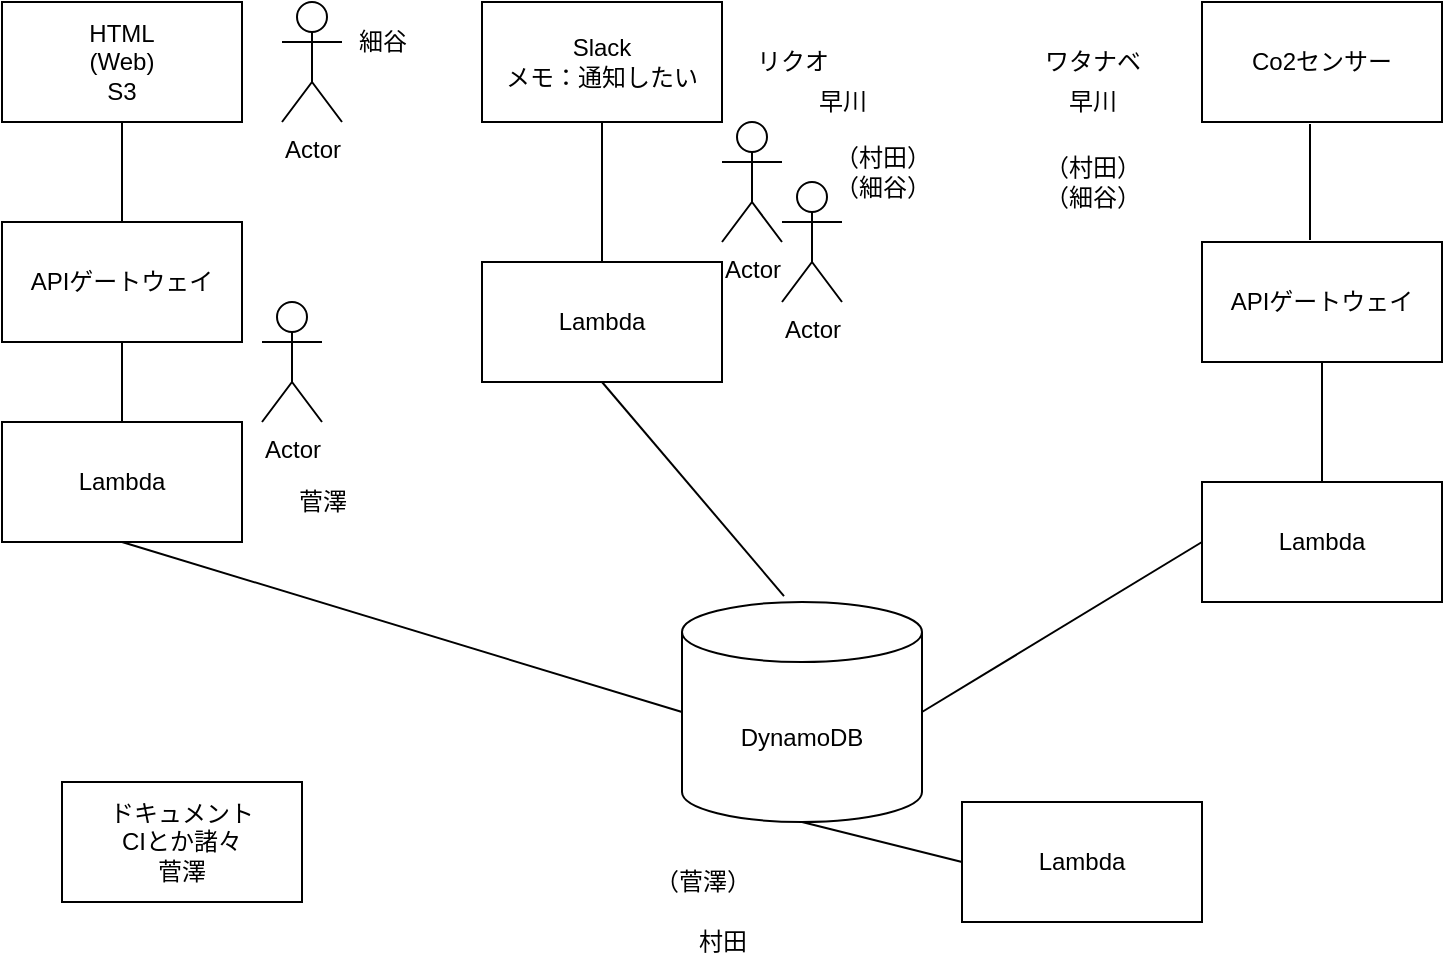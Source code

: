 <mxfile version="13.10.2" type="github">
  <diagram id="Kl9aq-OrJeXGvBXeG-zX" name="Page-1">
    <mxGraphModel dx="946" dy="614" grid="1" gridSize="10" guides="1" tooltips="1" connect="1" arrows="1" fold="1" page="1" pageScale="1" pageWidth="827" pageHeight="1169" math="0" shadow="0">
      <root>
        <mxCell id="0" />
        <mxCell id="1" parent="0" />
        <mxCell id="1zzwiNLail2aTzaXNGsR-1" value="Co2センサー" style="rounded=0;whiteSpace=wrap;html=1;" vertex="1" parent="1">
          <mxGeometry x="640" y="40" width="120" height="60" as="geometry" />
        </mxCell>
        <mxCell id="1zzwiNLail2aTzaXNGsR-2" value="APIゲートウェイ" style="rounded=0;whiteSpace=wrap;html=1;" vertex="1" parent="1">
          <mxGeometry x="640" y="160" width="120" height="60" as="geometry" />
        </mxCell>
        <mxCell id="1zzwiNLail2aTzaXNGsR-3" value="Lambda" style="rounded=0;whiteSpace=wrap;html=1;" vertex="1" parent="1">
          <mxGeometry x="640" y="280" width="120" height="60" as="geometry" />
        </mxCell>
        <mxCell id="1zzwiNLail2aTzaXNGsR-5" value="" style="endArrow=none;html=1;entryX=0.45;entryY=1.017;entryDx=0;entryDy=0;entryPerimeter=0;exitX=0.45;exitY=-0.017;exitDx=0;exitDy=0;exitPerimeter=0;" edge="1" parent="1" source="1zzwiNLail2aTzaXNGsR-2" target="1zzwiNLail2aTzaXNGsR-1">
          <mxGeometry width="50" height="50" relative="1" as="geometry">
            <mxPoint x="570" y="150" as="sourcePoint" />
            <mxPoint x="620" y="100" as="targetPoint" />
            <Array as="points">
              <mxPoint x="694" y="140" />
            </Array>
          </mxGeometry>
        </mxCell>
        <mxCell id="1zzwiNLail2aTzaXNGsR-6" value="" style="endArrow=none;html=1;entryX=0.5;entryY=1;entryDx=0;entryDy=0;exitX=0.5;exitY=0;exitDx=0;exitDy=0;" edge="1" parent="1" source="1zzwiNLail2aTzaXNGsR-3" target="1zzwiNLail2aTzaXNGsR-2">
          <mxGeometry width="50" height="50" relative="1" as="geometry">
            <mxPoint x="560" y="270" as="sourcePoint" />
            <mxPoint x="610" y="220" as="targetPoint" />
          </mxGeometry>
        </mxCell>
        <mxCell id="1zzwiNLail2aTzaXNGsR-8" value="DynamoDB" style="shape=cylinder3;whiteSpace=wrap;html=1;boundedLbl=1;backgroundOutline=1;size=15;" vertex="1" parent="1">
          <mxGeometry x="380" y="340" width="120" height="110" as="geometry" />
        </mxCell>
        <mxCell id="1zzwiNLail2aTzaXNGsR-9" value="" style="endArrow=none;html=1;entryX=0;entryY=0.5;entryDx=0;entryDy=0;exitX=1;exitY=0.5;exitDx=0;exitDy=0;exitPerimeter=0;" edge="1" parent="1" source="1zzwiNLail2aTzaXNGsR-8" target="1zzwiNLail2aTzaXNGsR-3">
          <mxGeometry width="50" height="50" relative="1" as="geometry">
            <mxPoint x="390" y="310" as="sourcePoint" />
            <mxPoint x="440" y="260" as="targetPoint" />
          </mxGeometry>
        </mxCell>
        <mxCell id="1zzwiNLail2aTzaXNGsR-10" value="HTML&lt;br&gt;(Web)&lt;br&gt;S3" style="rounded=0;whiteSpace=wrap;html=1;" vertex="1" parent="1">
          <mxGeometry x="40" y="40" width="120" height="60" as="geometry" />
        </mxCell>
        <mxCell id="1zzwiNLail2aTzaXNGsR-11" value="Slack&lt;br&gt;メモ：通知したい" style="rounded=0;whiteSpace=wrap;html=1;" vertex="1" parent="1">
          <mxGeometry x="280" y="40" width="120" height="60" as="geometry" />
        </mxCell>
        <mxCell id="1zzwiNLail2aTzaXNGsR-12" value="Lambda" style="rounded=0;whiteSpace=wrap;html=1;" vertex="1" parent="1">
          <mxGeometry x="280" y="170" width="120" height="60" as="geometry" />
        </mxCell>
        <mxCell id="1zzwiNLail2aTzaXNGsR-13" value="" style="endArrow=none;html=1;entryX=0.5;entryY=1;entryDx=0;entryDy=0;exitX=0.425;exitY=-0.027;exitDx=0;exitDy=0;exitPerimeter=0;" edge="1" parent="1" source="1zzwiNLail2aTzaXNGsR-8" target="1zzwiNLail2aTzaXNGsR-12">
          <mxGeometry width="50" height="50" relative="1" as="geometry">
            <mxPoint x="390" y="300" as="sourcePoint" />
            <mxPoint x="440" y="250" as="targetPoint" />
          </mxGeometry>
        </mxCell>
        <mxCell id="1zzwiNLail2aTzaXNGsR-14" value="" style="endArrow=none;html=1;entryX=0.5;entryY=1;entryDx=0;entryDy=0;" edge="1" parent="1" source="1zzwiNLail2aTzaXNGsR-12" target="1zzwiNLail2aTzaXNGsR-11">
          <mxGeometry width="50" height="50" relative="1" as="geometry">
            <mxPoint x="390" y="300" as="sourcePoint" />
            <mxPoint x="440" y="250" as="targetPoint" />
          </mxGeometry>
        </mxCell>
        <mxCell id="1zzwiNLail2aTzaXNGsR-16" value="APIゲートウェイ" style="rounded=0;whiteSpace=wrap;html=1;" vertex="1" parent="1">
          <mxGeometry x="40" y="150" width="120" height="60" as="geometry" />
        </mxCell>
        <mxCell id="1zzwiNLail2aTzaXNGsR-17" value="Lambda" style="rounded=0;whiteSpace=wrap;html=1;" vertex="1" parent="1">
          <mxGeometry x="40" y="250" width="120" height="60" as="geometry" />
        </mxCell>
        <mxCell id="1zzwiNLail2aTzaXNGsR-18" value="" style="endArrow=none;html=1;entryX=0.5;entryY=1;entryDx=0;entryDy=0;exitX=0;exitY=0.5;exitDx=0;exitDy=0;exitPerimeter=0;" edge="1" parent="1" source="1zzwiNLail2aTzaXNGsR-8" target="1zzwiNLail2aTzaXNGsR-17">
          <mxGeometry width="50" height="50" relative="1" as="geometry">
            <mxPoint x="120" y="390" as="sourcePoint" />
            <mxPoint x="170" y="340" as="targetPoint" />
          </mxGeometry>
        </mxCell>
        <mxCell id="1zzwiNLail2aTzaXNGsR-19" value="" style="endArrow=none;html=1;entryX=0.5;entryY=1;entryDx=0;entryDy=0;" edge="1" parent="1" source="1zzwiNLail2aTzaXNGsR-17" target="1zzwiNLail2aTzaXNGsR-16">
          <mxGeometry width="50" height="50" relative="1" as="geometry">
            <mxPoint x="200" y="270" as="sourcePoint" />
            <mxPoint x="250" y="220" as="targetPoint" />
          </mxGeometry>
        </mxCell>
        <mxCell id="1zzwiNLail2aTzaXNGsR-20" value="" style="endArrow=none;html=1;entryX=0.5;entryY=1;entryDx=0;entryDy=0;exitX=0.5;exitY=0;exitDx=0;exitDy=0;" edge="1" parent="1" source="1zzwiNLail2aTzaXNGsR-16" target="1zzwiNLail2aTzaXNGsR-10">
          <mxGeometry width="50" height="50" relative="1" as="geometry">
            <mxPoint x="200" y="170" as="sourcePoint" />
            <mxPoint x="250" y="120" as="targetPoint" />
          </mxGeometry>
        </mxCell>
        <mxCell id="1zzwiNLail2aTzaXNGsR-21" value="Lambda" style="rounded=0;whiteSpace=wrap;html=1;" vertex="1" parent="1">
          <mxGeometry x="520" y="440" width="120" height="60" as="geometry" />
        </mxCell>
        <mxCell id="1zzwiNLail2aTzaXNGsR-22" value="" style="endArrow=none;html=1;exitX=0;exitY=0.5;exitDx=0;exitDy=0;entryX=0.5;entryY=1;entryDx=0;entryDy=0;entryPerimeter=0;" edge="1" parent="1" source="1zzwiNLail2aTzaXNGsR-21" target="1zzwiNLail2aTzaXNGsR-8">
          <mxGeometry width="50" height="50" relative="1" as="geometry">
            <mxPoint x="415" y="490" as="sourcePoint" />
            <mxPoint x="450" y="440" as="targetPoint" />
          </mxGeometry>
        </mxCell>
        <mxCell id="1zzwiNLail2aTzaXNGsR-23" value="Actor" style="shape=umlActor;verticalLabelPosition=bottom;verticalAlign=top;html=1;outlineConnect=0;" vertex="1" parent="1">
          <mxGeometry x="180" y="40" width="30" height="60" as="geometry" />
        </mxCell>
        <mxCell id="1zzwiNLail2aTzaXNGsR-27" value="Actor" style="shape=umlActor;verticalLabelPosition=bottom;verticalAlign=top;html=1;outlineConnect=0;" vertex="1" parent="1">
          <mxGeometry x="400" y="100" width="30" height="60" as="geometry" />
        </mxCell>
        <mxCell id="1zzwiNLail2aTzaXNGsR-28" value="Actor" style="shape=umlActor;verticalLabelPosition=bottom;verticalAlign=top;html=1;outlineConnect=0;" vertex="1" parent="1">
          <mxGeometry x="430" y="130" width="30" height="60" as="geometry" />
        </mxCell>
        <mxCell id="1zzwiNLail2aTzaXNGsR-29" value="Actor" style="shape=umlActor;verticalLabelPosition=bottom;verticalAlign=top;html=1;outlineConnect=0;" vertex="1" parent="1">
          <mxGeometry x="170" y="190" width="30" height="60" as="geometry" />
        </mxCell>
        <mxCell id="1zzwiNLail2aTzaXNGsR-30" value="リクオ" style="text;html=1;align=center;verticalAlign=middle;resizable=0;points=[];autosize=1;" vertex="1" parent="1">
          <mxGeometry x="410" y="60" width="50" height="20" as="geometry" />
        </mxCell>
        <mxCell id="1zzwiNLail2aTzaXNGsR-31" value="ワタナベ" style="text;html=1;align=center;verticalAlign=middle;resizable=0;points=[];autosize=1;" vertex="1" parent="1">
          <mxGeometry x="555" y="60" width="60" height="20" as="geometry" />
        </mxCell>
        <mxCell id="1zzwiNLail2aTzaXNGsR-32" value="菅澤" style="text;html=1;align=center;verticalAlign=middle;resizable=0;points=[];autosize=1;" vertex="1" parent="1">
          <mxGeometry x="180" y="280" width="40" height="20" as="geometry" />
        </mxCell>
        <mxCell id="1zzwiNLail2aTzaXNGsR-33" value="（菅澤）" style="text;html=1;align=center;verticalAlign=middle;resizable=0;points=[];autosize=1;" vertex="1" parent="1">
          <mxGeometry x="360" y="470" width="60" height="20" as="geometry" />
        </mxCell>
        <mxCell id="1zzwiNLail2aTzaXNGsR-34" value="村田" style="text;html=1;align=center;verticalAlign=middle;resizable=0;points=[];autosize=1;" vertex="1" parent="1">
          <mxGeometry x="380" y="500" width="40" height="20" as="geometry" />
        </mxCell>
        <mxCell id="1zzwiNLail2aTzaXNGsR-35" value="細谷" style="text;html=1;align=center;verticalAlign=middle;resizable=0;points=[];autosize=1;" vertex="1" parent="1">
          <mxGeometry x="210" y="50" width="40" height="20" as="geometry" />
        </mxCell>
        <mxCell id="1zzwiNLail2aTzaXNGsR-36" value="早川" style="text;html=1;align=center;verticalAlign=middle;resizable=0;points=[];autosize=1;" vertex="1" parent="1">
          <mxGeometry x="440" y="80" width="40" height="20" as="geometry" />
        </mxCell>
        <mxCell id="1zzwiNLail2aTzaXNGsR-37" value="早川" style="text;html=1;align=center;verticalAlign=middle;resizable=0;points=[];autosize=1;" vertex="1" parent="1">
          <mxGeometry x="565" y="80" width="40" height="20" as="geometry" />
        </mxCell>
        <mxCell id="1zzwiNLail2aTzaXNGsR-38" value="（村田）&lt;br&gt;（細谷）" style="text;html=1;align=center;verticalAlign=middle;resizable=0;points=[];autosize=1;" vertex="1" parent="1">
          <mxGeometry x="450" y="110" width="60" height="30" as="geometry" />
        </mxCell>
        <mxCell id="1zzwiNLail2aTzaXNGsR-39" value="（村田）&lt;br&gt;（細谷）" style="text;html=1;align=center;verticalAlign=middle;resizable=0;points=[];autosize=1;" vertex="1" parent="1">
          <mxGeometry x="555" y="115" width="60" height="30" as="geometry" />
        </mxCell>
        <mxCell id="1zzwiNLail2aTzaXNGsR-40" value="ドキュメント&lt;br&gt;CIとか諸々&lt;br&gt;菅澤" style="rounded=0;whiteSpace=wrap;html=1;" vertex="1" parent="1">
          <mxGeometry x="70" y="430" width="120" height="60" as="geometry" />
        </mxCell>
      </root>
    </mxGraphModel>
  </diagram>
</mxfile>

